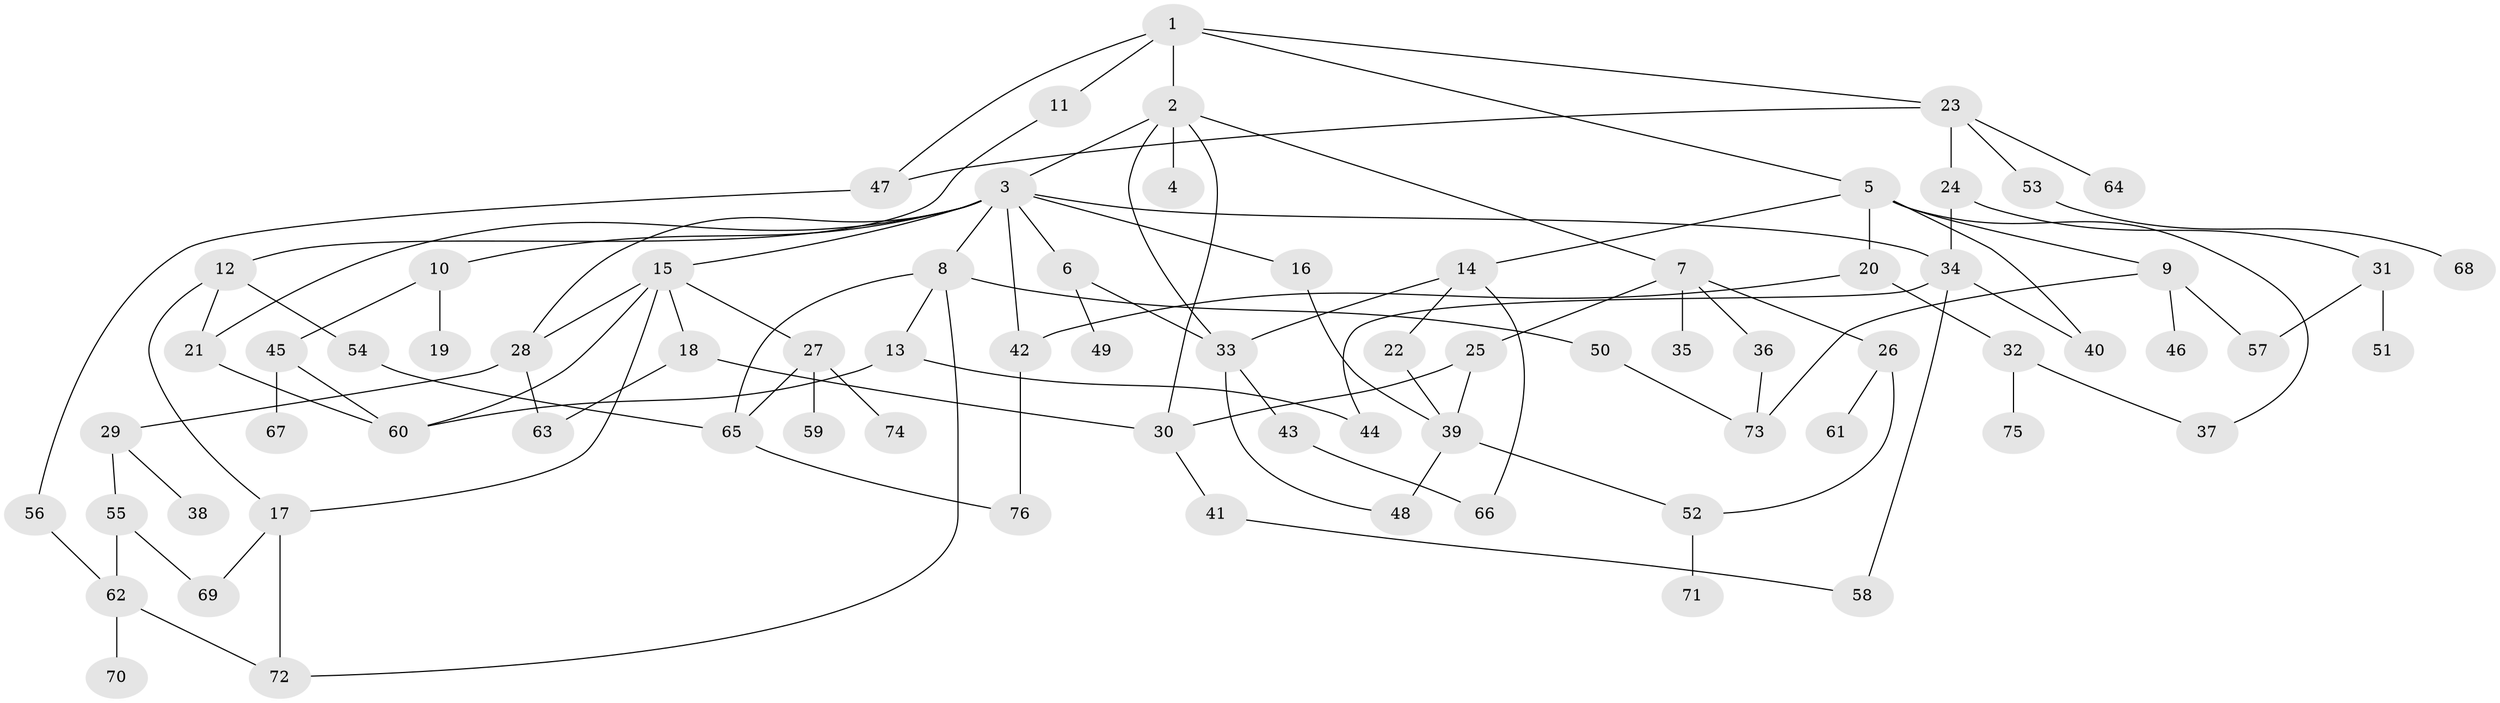 // coarse degree distribution, {7: 0.018867924528301886, 5: 0.1509433962264151, 11: 0.018867924528301886, 6: 0.03773584905660377, 2: 0.2830188679245283, 4: 0.1509433962264151, 3: 0.1509433962264151, 1: 0.18867924528301888}
// Generated by graph-tools (version 1.1) at 2025/51/02/27/25 19:51:38]
// undirected, 76 vertices, 108 edges
graph export_dot {
graph [start="1"]
  node [color=gray90,style=filled];
  1;
  2;
  3;
  4;
  5;
  6;
  7;
  8;
  9;
  10;
  11;
  12;
  13;
  14;
  15;
  16;
  17;
  18;
  19;
  20;
  21;
  22;
  23;
  24;
  25;
  26;
  27;
  28;
  29;
  30;
  31;
  32;
  33;
  34;
  35;
  36;
  37;
  38;
  39;
  40;
  41;
  42;
  43;
  44;
  45;
  46;
  47;
  48;
  49;
  50;
  51;
  52;
  53;
  54;
  55;
  56;
  57;
  58;
  59;
  60;
  61;
  62;
  63;
  64;
  65;
  66;
  67;
  68;
  69;
  70;
  71;
  72;
  73;
  74;
  75;
  76;
  1 -- 2;
  1 -- 5;
  1 -- 11;
  1 -- 23;
  1 -- 47;
  2 -- 3;
  2 -- 4;
  2 -- 7;
  2 -- 33;
  2 -- 30;
  3 -- 6;
  3 -- 8;
  3 -- 10;
  3 -- 15;
  3 -- 16;
  3 -- 21;
  3 -- 28;
  3 -- 34;
  3 -- 42;
  5 -- 9;
  5 -- 14;
  5 -- 20;
  5 -- 37;
  5 -- 40;
  6 -- 49;
  6 -- 33;
  7 -- 25;
  7 -- 26;
  7 -- 35;
  7 -- 36;
  8 -- 13;
  8 -- 50;
  8 -- 72;
  8 -- 65;
  9 -- 46;
  9 -- 57;
  9 -- 73;
  10 -- 19;
  10 -- 45;
  11 -- 12;
  12 -- 54;
  12 -- 17;
  12 -- 21;
  13 -- 44;
  13 -- 60;
  14 -- 22;
  14 -- 33;
  14 -- 66;
  15 -- 17;
  15 -- 18;
  15 -- 27;
  15 -- 28;
  15 -- 60;
  16 -- 39;
  17 -- 72;
  17 -- 69;
  18 -- 30;
  18 -- 63;
  20 -- 32;
  20 -- 42;
  21 -- 60;
  22 -- 39;
  23 -- 24;
  23 -- 47;
  23 -- 53;
  23 -- 64;
  24 -- 31;
  24 -- 34;
  25 -- 39;
  25 -- 30;
  26 -- 61;
  26 -- 52;
  27 -- 59;
  27 -- 65;
  27 -- 74;
  28 -- 29;
  28 -- 63;
  29 -- 38;
  29 -- 55;
  30 -- 41;
  31 -- 51;
  31 -- 57;
  32 -- 75;
  32 -- 37;
  33 -- 43;
  33 -- 48;
  34 -- 44;
  34 -- 58;
  34 -- 40;
  36 -- 73;
  39 -- 52;
  39 -- 48;
  41 -- 58;
  42 -- 76;
  43 -- 66;
  45 -- 60;
  45 -- 67;
  47 -- 56;
  50 -- 73;
  52 -- 71;
  53 -- 68;
  54 -- 65;
  55 -- 62;
  55 -- 69;
  56 -- 62;
  62 -- 70;
  62 -- 72;
  65 -- 76;
}
